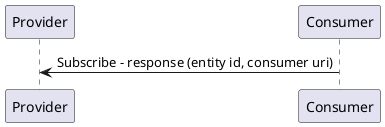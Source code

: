 @startuml

participant "Provider"
participant "Consumer"

"Consumer" -> "Provider" : Subscribe - response (entity id, consumer uri)

@enduml

